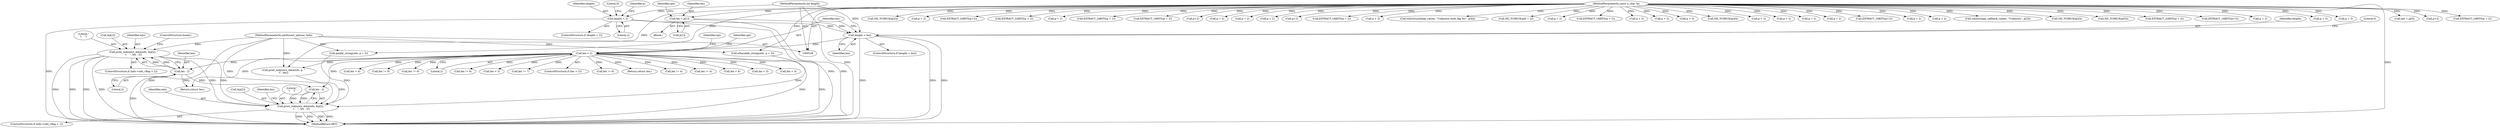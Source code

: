 digraph "0_tcpdump_7029d15f148ef24bb7c6668bc640f5470d085e5a_2@array" {
"1000709" [label="(Call,print_unknown_data(ndo, &p[2], \"\n\t    \", len - 2))"];
"1000109" [label="(MethodParameterIn,netdissect_options *ndo)"];
"1000716" [label="(Call,len - 2)"];
"1000142" [label="(Call,len < 2)"];
"1000136" [label="(Call,length < len)"];
"1000116" [label="(Call,length < 2)"];
"1000111" [label="(MethodParameterIn,int length)"];
"1000125" [label="(Call,len = p[1])"];
"1000110" [label="(MethodParameterIn,const u_char *p)"];
"1000726" [label="(Call,print_unknown_data(ndo, &p[2], \"\n\t    \", len - 2))"];
"1000719" [label="(ControlStructure,break;)"];
"1000727" [label="(Identifier,ndo)"];
"1000117" [label="(Identifier,length)"];
"1000478" [label="(Call,len != 4)"];
"1000720" [label="(ControlStructure,if (ndo->ndo_vflag > 1))"];
"1000709" [label="(Call,print_unknown_data(ndo, &p[2], \"\n\t    \", len - 2))"];
"1000506" [label="(Call,len < 3)"];
"1000116" [label="(Call,length < 2)"];
"1000130" [label="(Call,opt = p[0])"];
"1000430" [label="(Call,p+2)"];
"1000718" [label="(Literal,2)"];
"1000149" [label="(Identifier,opt)"];
"1000563" [label="(Call,EXTRACT_16BITS(p + 2))"];
"1000580" [label="(Call,ND_TCHECK(p[2]))"];
"1000136" [label="(Call,length < len)"];
"1000312" [label="(Call,p + 2)"];
"1000624" [label="(Call,ipaddr_string(ndo, p + 3))"];
"1000127" [label="(Call,p[1])"];
"1000717" [label="(Identifier,len)"];
"1000235" [label="(Call,EXTRACT_24BITS(p+2))"];
"1000467" [label="(Call,EXTRACT_32BITS(p + 2))"];
"1000745" [label="(MethodReturn,RET)"];
"1000468" [label="(Call,p + 2)"];
"1000715" [label="(Literal,\"\n\t    \")"];
"1000118" [label="(Literal,2)"];
"1000143" [label="(Identifier,len)"];
"1000239" [label="(Call,EXTRACT_24BITS(p + 2))"];
"1000603" [label="(Call,len != 7)"];
"1000311" [label="(Call,EXTRACT_16BITS(p + 2))"];
"1000376" [label="(Call,p+2)"];
"1000340" [label="(Call,p + 2)"];
"1000131" [label="(Identifier,opt)"];
"1000330" [label="(Call,p + 2)"];
"1000302" [label="(Call,p + 2)"];
"1000236" [label="(Call,p+2)"];
"1000137" [label="(Identifier,length)"];
"1000370" [label="(Call,EXTRACT_16BITS(p + 2))"];
"1000120" [label="(Literal,0)"];
"1000141" [label="(ControlStructure,if (len < 2))"];
"1000655" [label="(Call,p + 3)"];
"1000390" [label="(Call,tok2str(authalg_values, \"Unknown Auth Alg %u\", p[4]))"];
"1000716" [label="(Call,len - 2)"];
"1000653" [label="(Call,etheraddr_string(ndo, p + 3))"];
"1000271" [label="(Call,ND_TCHECK(p[6 + i]))"];
"1000446" [label="(Call,len != 6)"];
"1000140" [label="(Literal,0)"];
"1000711" [label="(Call,&p[2])"];
"1000554" [label="(Call,p + 2)"];
"1000710" [label="(Identifier,ndo)"];
"1000499" [label="(Call,EXTRACT_16BITS(p + 2))"];
"1000203" [label="(Return,return len;)"];
"1000222" [label="(Call,p + 2)"];
"1000111" [label="(MethodParameterIn,int length)"];
"1000403" [label="(Call,print_unknown_data(ndo, p, \"\n\t\", len))"];
"1000733" [label="(Call,len - 2)"];
"1000135" [label="(ControlStructure,if (length < len))"];
"1000123" [label="(Identifier,p)"];
"1000112" [label="(Block,)"];
"1000358" [label="(Call,p + 2)"];
"1000290" [label="(Call,len != 4)"];
"1000626" [label="(Call,p + 3)"];
"1000703" [label="(ControlStructure,if (ndo->ndo_vflag < 2))"];
"1000109" [label="(MethodParameterIn,netdissect_options *ndo)"];
"1000138" [label="(Identifier,len)"];
"1000110" [label="(MethodParameterIn,const u_char *p)"];
"1000381" [label="(Call,ND_TCHECK(p[4]))"];
"1000728" [label="(Call,&p[2])"];
"1000737" [label="(Identifier,len)"];
"1000126" [label="(Identifier,len)"];
"1000732" [label="(Literal,\"\n\t    \")"];
"1000458" [label="(Call,p + 2)"];
"1000542" [label="(Call,len != 4)"];
"1000210" [label="(Call,len < 6)"];
"1000736" [label="(Return,return len;)"];
"1000240" [label="(Call,p + 2)"];
"1000371" [label="(Call,p + 2)"];
"1000125" [label="(Call,len = p[1])"];
"1000564" [label="(Call,p + 2)"];
"1000429" [label="(Call,EXTRACT_16BITS(p+2))"];
"1000490" [label="(Call,p + 2)"];
"1000570" [label="(Call,len < 3)"];
"1000423" [label="(Call,p + 2)"];
"1000530" [label="(Call,tok2str(ppp_callback_values, \"Unknown\", p[2]))"];
"1000411" [label="(Call,len < 4)"];
"1000142" [label="(Call,len < 2)"];
"1000520" [label="(Call,ND_TCHECK(p[2]))"];
"1000346" [label="(Call,len < 4)"];
"1000726" [label="(Call,print_unknown_data(ndo, &p[2], \"\n\t    \", len - 2))"];
"1000243" [label="(Call,ND_TCHECK(p[5]))"];
"1000339" [label="(Call,EXTRACT_32BITS(p + 2))"];
"1000375" [label="(Call,EXTRACT_16BITS(p+2))"];
"1000632" [label="(Call,len != 9)"];
"1000500" [label="(Call,p + 2)"];
"1000644" [label="(Call,p + 3)"];
"1000178" [label="(Identifier,opt)"];
"1000318" [label="(Call,len != 6)"];
"1000115" [label="(ControlStructure,if (length < 2))"];
"1000144" [label="(Literal,2)"];
"1000615" [label="(Call,p + 3)"];
"1000709" -> "1000703"  [label="AST: "];
"1000709" -> "1000716"  [label="CFG: "];
"1000710" -> "1000709"  [label="AST: "];
"1000711" -> "1000709"  [label="AST: "];
"1000715" -> "1000709"  [label="AST: "];
"1000716" -> "1000709"  [label="AST: "];
"1000719" -> "1000709"  [label="CFG: "];
"1000709" -> "1000745"  [label="DDG: "];
"1000709" -> "1000745"  [label="DDG: "];
"1000709" -> "1000745"  [label="DDG: "];
"1000709" -> "1000745"  [label="DDG: "];
"1000109" -> "1000709"  [label="DDG: "];
"1000716" -> "1000709"  [label="DDG: "];
"1000716" -> "1000709"  [label="DDG: "];
"1000709" -> "1000726"  [label="DDG: "];
"1000709" -> "1000726"  [label="DDG: "];
"1000109" -> "1000108"  [label="AST: "];
"1000109" -> "1000745"  [label="DDG: "];
"1000109" -> "1000403"  [label="DDG: "];
"1000109" -> "1000624"  [label="DDG: "];
"1000109" -> "1000653"  [label="DDG: "];
"1000109" -> "1000726"  [label="DDG: "];
"1000716" -> "1000718"  [label="CFG: "];
"1000717" -> "1000716"  [label="AST: "];
"1000718" -> "1000716"  [label="AST: "];
"1000716" -> "1000745"  [label="DDG: "];
"1000142" -> "1000716"  [label="DDG: "];
"1000716" -> "1000733"  [label="DDG: "];
"1000716" -> "1000736"  [label="DDG: "];
"1000142" -> "1000141"  [label="AST: "];
"1000142" -> "1000144"  [label="CFG: "];
"1000143" -> "1000142"  [label="AST: "];
"1000144" -> "1000142"  [label="AST: "];
"1000149" -> "1000142"  [label="CFG: "];
"1000178" -> "1000142"  [label="CFG: "];
"1000142" -> "1000745"  [label="DDG: "];
"1000142" -> "1000745"  [label="DDG: "];
"1000136" -> "1000142"  [label="DDG: "];
"1000142" -> "1000203"  [label="DDG: "];
"1000142" -> "1000210"  [label="DDG: "];
"1000142" -> "1000290"  [label="DDG: "];
"1000142" -> "1000318"  [label="DDG: "];
"1000142" -> "1000346"  [label="DDG: "];
"1000142" -> "1000403"  [label="DDG: "];
"1000142" -> "1000411"  [label="DDG: "];
"1000142" -> "1000446"  [label="DDG: "];
"1000142" -> "1000478"  [label="DDG: "];
"1000142" -> "1000506"  [label="DDG: "];
"1000142" -> "1000542"  [label="DDG: "];
"1000142" -> "1000570"  [label="DDG: "];
"1000142" -> "1000603"  [label="DDG: "];
"1000142" -> "1000632"  [label="DDG: "];
"1000142" -> "1000733"  [label="DDG: "];
"1000142" -> "1000736"  [label="DDG: "];
"1000136" -> "1000135"  [label="AST: "];
"1000136" -> "1000138"  [label="CFG: "];
"1000137" -> "1000136"  [label="AST: "];
"1000138" -> "1000136"  [label="AST: "];
"1000140" -> "1000136"  [label="CFG: "];
"1000143" -> "1000136"  [label="CFG: "];
"1000136" -> "1000745"  [label="DDG: "];
"1000136" -> "1000745"  [label="DDG: "];
"1000136" -> "1000745"  [label="DDG: "];
"1000116" -> "1000136"  [label="DDG: "];
"1000111" -> "1000136"  [label="DDG: "];
"1000125" -> "1000136"  [label="DDG: "];
"1000116" -> "1000115"  [label="AST: "];
"1000116" -> "1000118"  [label="CFG: "];
"1000117" -> "1000116"  [label="AST: "];
"1000118" -> "1000116"  [label="AST: "];
"1000120" -> "1000116"  [label="CFG: "];
"1000123" -> "1000116"  [label="CFG: "];
"1000116" -> "1000745"  [label="DDG: "];
"1000116" -> "1000745"  [label="DDG: "];
"1000111" -> "1000116"  [label="DDG: "];
"1000111" -> "1000108"  [label="AST: "];
"1000111" -> "1000745"  [label="DDG: "];
"1000125" -> "1000112"  [label="AST: "];
"1000125" -> "1000127"  [label="CFG: "];
"1000126" -> "1000125"  [label="AST: "];
"1000127" -> "1000125"  [label="AST: "];
"1000131" -> "1000125"  [label="CFG: "];
"1000125" -> "1000745"  [label="DDG: "];
"1000110" -> "1000125"  [label="DDG: "];
"1000110" -> "1000108"  [label="AST: "];
"1000110" -> "1000745"  [label="DDG: "];
"1000110" -> "1000130"  [label="DDG: "];
"1000110" -> "1000222"  [label="DDG: "];
"1000110" -> "1000235"  [label="DDG: "];
"1000110" -> "1000236"  [label="DDG: "];
"1000110" -> "1000239"  [label="DDG: "];
"1000110" -> "1000240"  [label="DDG: "];
"1000110" -> "1000243"  [label="DDG: "];
"1000110" -> "1000271"  [label="DDG: "];
"1000110" -> "1000302"  [label="DDG: "];
"1000110" -> "1000311"  [label="DDG: "];
"1000110" -> "1000312"  [label="DDG: "];
"1000110" -> "1000330"  [label="DDG: "];
"1000110" -> "1000339"  [label="DDG: "];
"1000110" -> "1000340"  [label="DDG: "];
"1000110" -> "1000358"  [label="DDG: "];
"1000110" -> "1000370"  [label="DDG: "];
"1000110" -> "1000371"  [label="DDG: "];
"1000110" -> "1000375"  [label="DDG: "];
"1000110" -> "1000376"  [label="DDG: "];
"1000110" -> "1000381"  [label="DDG: "];
"1000110" -> "1000390"  [label="DDG: "];
"1000110" -> "1000403"  [label="DDG: "];
"1000110" -> "1000423"  [label="DDG: "];
"1000110" -> "1000429"  [label="DDG: "];
"1000110" -> "1000430"  [label="DDG: "];
"1000110" -> "1000458"  [label="DDG: "];
"1000110" -> "1000467"  [label="DDG: "];
"1000110" -> "1000468"  [label="DDG: "];
"1000110" -> "1000490"  [label="DDG: "];
"1000110" -> "1000499"  [label="DDG: "];
"1000110" -> "1000500"  [label="DDG: "];
"1000110" -> "1000520"  [label="DDG: "];
"1000110" -> "1000530"  [label="DDG: "];
"1000110" -> "1000554"  [label="DDG: "];
"1000110" -> "1000563"  [label="DDG: "];
"1000110" -> "1000564"  [label="DDG: "];
"1000110" -> "1000580"  [label="DDG: "];
"1000110" -> "1000615"  [label="DDG: "];
"1000110" -> "1000624"  [label="DDG: "];
"1000110" -> "1000626"  [label="DDG: "];
"1000110" -> "1000644"  [label="DDG: "];
"1000110" -> "1000653"  [label="DDG: "];
"1000110" -> "1000655"  [label="DDG: "];
"1000726" -> "1000720"  [label="AST: "];
"1000726" -> "1000733"  [label="CFG: "];
"1000727" -> "1000726"  [label="AST: "];
"1000728" -> "1000726"  [label="AST: "];
"1000732" -> "1000726"  [label="AST: "];
"1000733" -> "1000726"  [label="AST: "];
"1000737" -> "1000726"  [label="CFG: "];
"1000726" -> "1000745"  [label="DDG: "];
"1000726" -> "1000745"  [label="DDG: "];
"1000726" -> "1000745"  [label="DDG: "];
"1000726" -> "1000745"  [label="DDG: "];
"1000403" -> "1000726"  [label="DDG: "];
"1000624" -> "1000726"  [label="DDG: "];
"1000653" -> "1000726"  [label="DDG: "];
"1000733" -> "1000726"  [label="DDG: "];
"1000733" -> "1000726"  [label="DDG: "];
}
